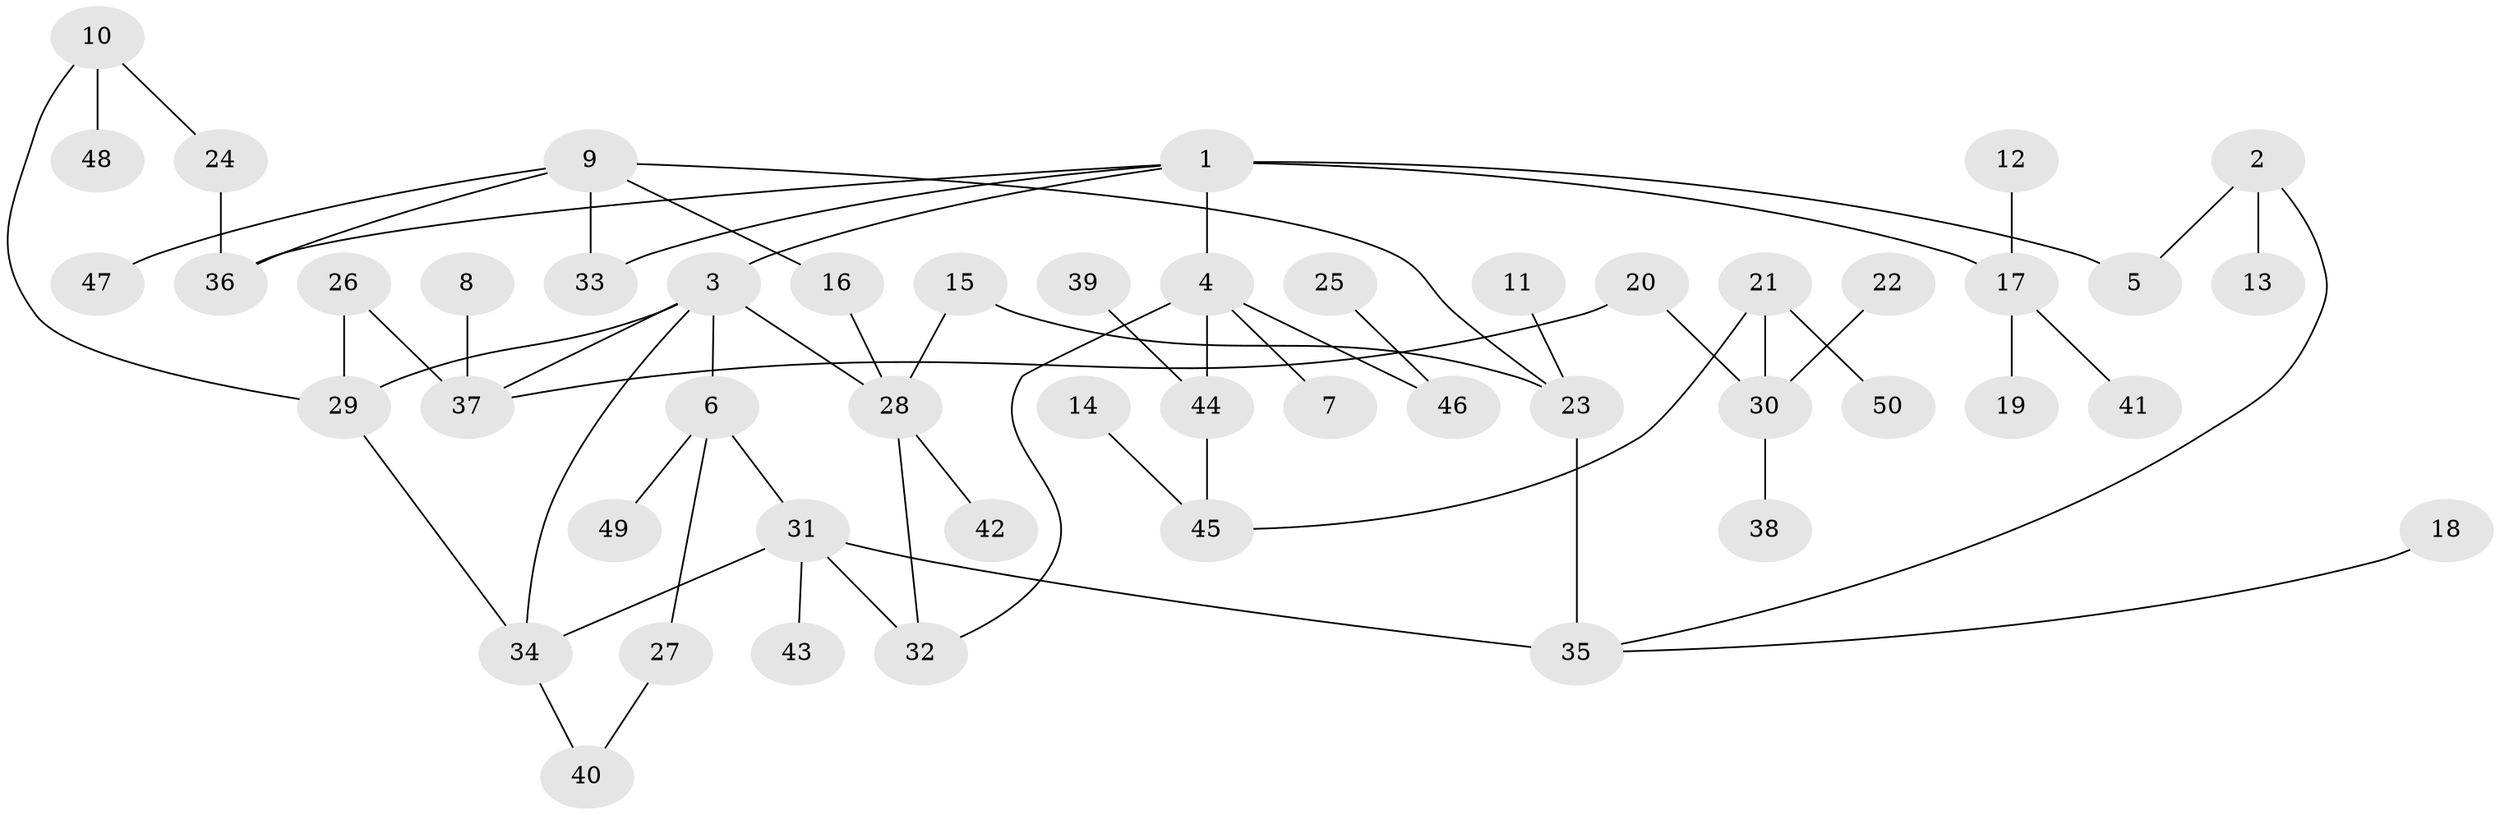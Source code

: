 // original degree distribution, {4: 0.0707070707070707, 7: 0.010101010101010102, 5: 0.050505050505050504, 3: 0.29292929292929293, 1: 0.3333333333333333, 2: 0.24242424242424243}
// Generated by graph-tools (version 1.1) at 2025/49/03/09/25 03:49:26]
// undirected, 50 vertices, 62 edges
graph export_dot {
graph [start="1"]
  node [color=gray90,style=filled];
  1;
  2;
  3;
  4;
  5;
  6;
  7;
  8;
  9;
  10;
  11;
  12;
  13;
  14;
  15;
  16;
  17;
  18;
  19;
  20;
  21;
  22;
  23;
  24;
  25;
  26;
  27;
  28;
  29;
  30;
  31;
  32;
  33;
  34;
  35;
  36;
  37;
  38;
  39;
  40;
  41;
  42;
  43;
  44;
  45;
  46;
  47;
  48;
  49;
  50;
  1 -- 3 [weight=1.0];
  1 -- 4 [weight=2.0];
  1 -- 5 [weight=1.0];
  1 -- 17 [weight=1.0];
  1 -- 33 [weight=1.0];
  1 -- 36 [weight=1.0];
  2 -- 5 [weight=1.0];
  2 -- 13 [weight=1.0];
  2 -- 35 [weight=1.0];
  3 -- 6 [weight=1.0];
  3 -- 28 [weight=1.0];
  3 -- 29 [weight=1.0];
  3 -- 34 [weight=1.0];
  3 -- 37 [weight=1.0];
  4 -- 7 [weight=1.0];
  4 -- 32 [weight=1.0];
  4 -- 44 [weight=1.0];
  4 -- 46 [weight=1.0];
  6 -- 27 [weight=1.0];
  6 -- 31 [weight=1.0];
  6 -- 49 [weight=1.0];
  8 -- 37 [weight=1.0];
  9 -- 16 [weight=1.0];
  9 -- 23 [weight=1.0];
  9 -- 33 [weight=1.0];
  9 -- 36 [weight=1.0];
  9 -- 47 [weight=1.0];
  10 -- 24 [weight=1.0];
  10 -- 29 [weight=1.0];
  10 -- 48 [weight=1.0];
  11 -- 23 [weight=1.0];
  12 -- 17 [weight=1.0];
  14 -- 45 [weight=1.0];
  15 -- 23 [weight=1.0];
  15 -- 28 [weight=1.0];
  16 -- 28 [weight=1.0];
  17 -- 19 [weight=1.0];
  17 -- 41 [weight=1.0];
  18 -- 35 [weight=1.0];
  20 -- 30 [weight=1.0];
  20 -- 37 [weight=1.0];
  21 -- 30 [weight=1.0];
  21 -- 45 [weight=1.0];
  21 -- 50 [weight=1.0];
  22 -- 30 [weight=1.0];
  23 -- 35 [weight=1.0];
  24 -- 36 [weight=1.0];
  25 -- 46 [weight=1.0];
  26 -- 29 [weight=1.0];
  26 -- 37 [weight=1.0];
  27 -- 40 [weight=1.0];
  28 -- 32 [weight=1.0];
  28 -- 42 [weight=1.0];
  29 -- 34 [weight=1.0];
  30 -- 38 [weight=1.0];
  31 -- 32 [weight=1.0];
  31 -- 34 [weight=1.0];
  31 -- 35 [weight=2.0];
  31 -- 43 [weight=1.0];
  34 -- 40 [weight=1.0];
  39 -- 44 [weight=1.0];
  44 -- 45 [weight=1.0];
}
